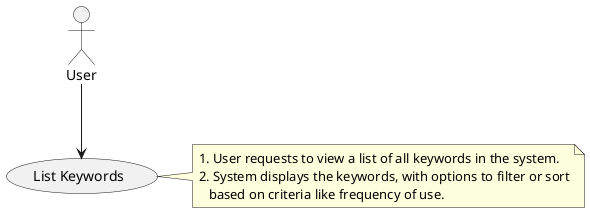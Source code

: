 @startuml ListKeywords
actor User

usecase "List Keywords" as UC11

User --> UC11

note right of UC11
  1. User requests to view a list of all keywords in the system.
  2. System displays the keywords, with options to filter or sort
     based on criteria like frequency of use.
end note
@enduml
